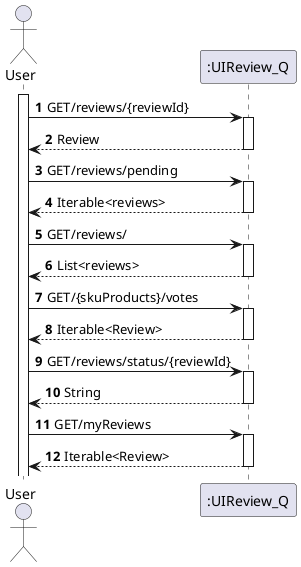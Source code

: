 @startuml
'https://plantuml.com/sequence-diagram

autonumber

autoactivate on
autonumber

actor "User" as User
participant ":UIReview_Q" as rev1

activate User

User -> rev1: GET/reviews/{reviewId}
rev1 --> User: Review
User -> rev1: GET/reviews/pending
rev1 --> User: Iterable<reviews>
User -> rev1: GET/reviews/
rev1 --> User: List<reviews>
User -> rev1: GET/{skuProducts}/votes
rev1 --> User: Iterable<Review>
User -> rev1: GET/reviews/status/{reviewId}
rev1 --> User: String
User -> rev1: GET/myReviews
rev1 --> User: Iterable<Review>
@enduml